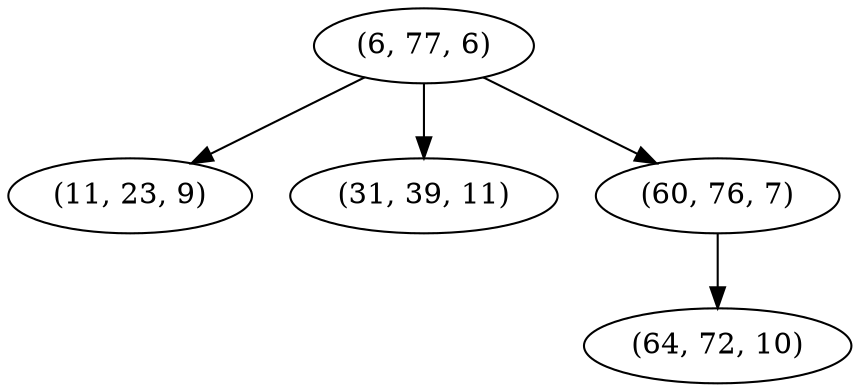 digraph tree {
    "(6, 77, 6)";
    "(11, 23, 9)";
    "(31, 39, 11)";
    "(60, 76, 7)";
    "(64, 72, 10)";
    "(6, 77, 6)" -> "(11, 23, 9)";
    "(6, 77, 6)" -> "(31, 39, 11)";
    "(6, 77, 6)" -> "(60, 76, 7)";
    "(60, 76, 7)" -> "(64, 72, 10)";
}

